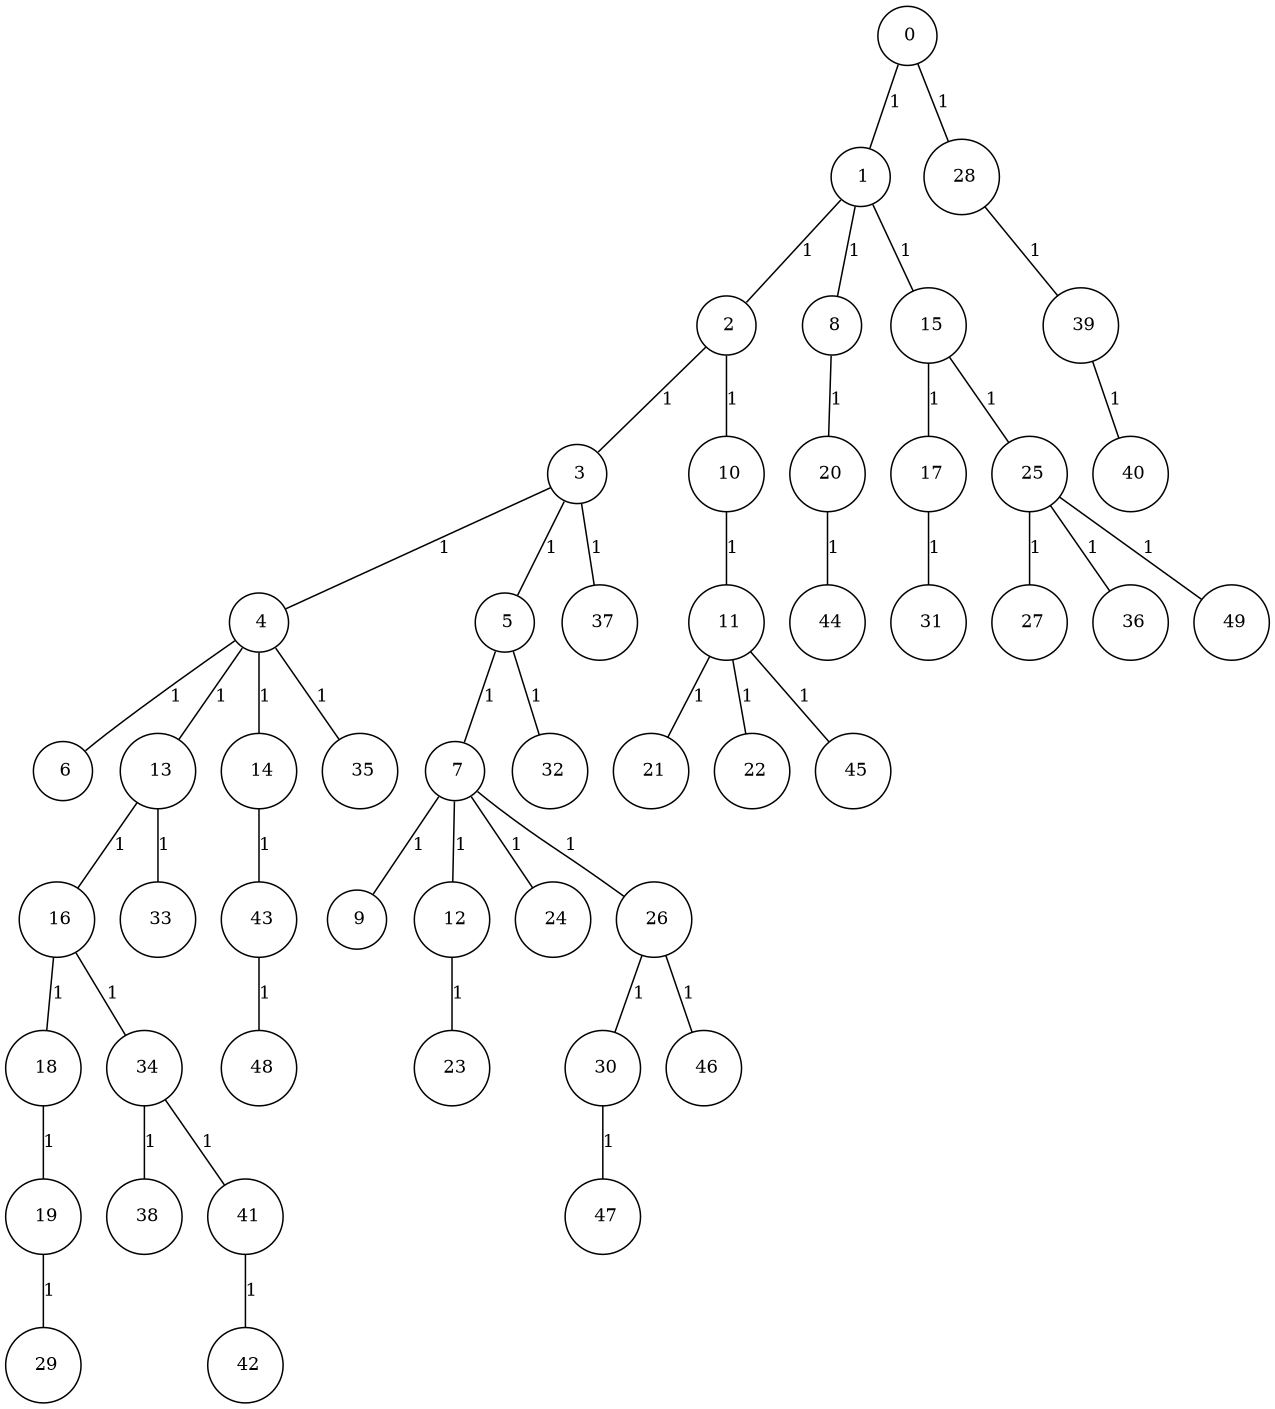 graph G {
size="8.5,11;"
ratio = "expand;"
fixedsize="true;"
overlap="scale;"
node[shape=circle,width=.12,hight=.12,fontsize=12]
edge[fontsize=12]

0[label=" 0" color=black, pos="0.33321661,0.06359124!"];
1[label=" 1" color=black, pos="0.8102663,0.338426!"];
2[label=" 2" color=black, pos="1.1510248,0.93824744!"];
3[label=" 3" color=black, pos="0.81665105,1.1525178!"];
4[label=" 4" color=black, pos="2.3160913,0.14807698!"];
5[label=" 5" color=black, pos="2.8732276,1.7265568!"];
6[label=" 6" color=black, pos="1.9233638,1.4123063!"];
7[label=" 7" color=black, pos="2.2804668,0.23504728!"];
8[label=" 8" color=black, pos="1.4740497,1.9690705!"];
9[label=" 9" color=black, pos="1.3618814,0.45570099!"];
10[label=" 10" color=black, pos="0.010617122,2.8671267!"];
11[label=" 11" color=black, pos="0.6756594,0.92181156!"];
12[label=" 12" color=black, pos="2.5280787,1.7514391!"];
13[label=" 13" color=black, pos="2.1252751,1.4611062!"];
14[label=" 14" color=black, pos="1.2911727,2.6992648!"];
15[label=" 15" color=black, pos="1.6681753,2.1853229!"];
16[label=" 16" color=black, pos="2.2329506,2.4265411!"];
17[label=" 17" color=black, pos="2.4618899,1.1077383!"];
18[label=" 18" color=black, pos="2.2761905,1.2997752!"];
19[label=" 19" color=black, pos="2.9945096,2.9436006!"];
20[label=" 20" color=black, pos="1.2914753,0.92389464!"];
21[label=" 21" color=black, pos="0.17303554,0.46538936!"];
22[label=" 22" color=black, pos="2.2584132,0.035847698!"];
23[label=" 23" color=black, pos="1.0989663,1.0688135!"];
24[label=" 24" color=black, pos="2.375564,1.9267491!"];
25[label=" 25" color=black, pos="0.37759663,0.30996092!"];
26[label=" 26" color=black, pos="1.0093524,0.60563698!"];
27[label=" 27" color=black, pos="2.8313229,0.52645028!"];
28[label=" 28" color=black, pos="1.2442772,2.5395486!"];
29[label=" 29" color=black, pos="0.83534571,2.881521!"];
30[label=" 30" color=black, pos="0.16959214,0.020347432!"];
31[label=" 31" color=black, pos="1.1385393,0.60047542!"];
32[label=" 32" color=black, pos="0.58451555,0.35155718!"];
33[label=" 33" color=black, pos="0.56171184,0.61589928!"];
34[label=" 34" color=black, pos="1.2712542,2.5749262!"];
35[label=" 35" color=black, pos="1.7707738,2.2253753!"];
36[label=" 36" color=black, pos="0.55172143,1.4323638!"];
37[label=" 37" color=black, pos="2.7698618,2.4808261!"];
38[label=" 38" color=black, pos="1.2312534,2.2080124!"];
39[label=" 39" color=black, pos="1.5903345,1.883896!"];
40[label=" 40" color=black, pos="1.3357123,0.13696218!"];
41[label=" 41" color=black, pos="0.89697126,2.4684884!"];
42[label=" 42" color=black, pos="0.97439771,2.2708026!"];
43[label=" 43" color=black, pos="1.1447911,0.76022254!"];
44[label=" 44" color=black, pos="0.26110167,0.083579706!"];
45[label=" 45" color=black, pos="0.50647108,2.9704174!"];
46[label=" 46" color=black, pos="0.065579279,2.1075172!"];
47[label=" 47" color=black, pos="0.98691755,2.8307638!"];
48[label=" 48" color=black, pos="2.2268664,1.220054!"];
49[label=" 49" color=black, pos="0.72058739,2.2920631!"];
0--1[label="1"]
0--28[label="1"]
1--2[label="1"]
1--8[label="1"]
1--15[label="1"]
2--3[label="1"]
2--10[label="1"]
3--4[label="1"]
3--5[label="1"]
3--37[label="1"]
4--6[label="1"]
4--13[label="1"]
4--14[label="1"]
4--35[label="1"]
5--7[label="1"]
5--32[label="1"]
7--9[label="1"]
7--12[label="1"]
7--24[label="1"]
7--26[label="1"]
8--20[label="1"]
10--11[label="1"]
11--21[label="1"]
11--22[label="1"]
11--45[label="1"]
12--23[label="1"]
13--16[label="1"]
13--33[label="1"]
14--43[label="1"]
15--17[label="1"]
15--25[label="1"]
16--18[label="1"]
16--34[label="1"]
17--31[label="1"]
18--19[label="1"]
19--29[label="1"]
20--44[label="1"]
25--27[label="1"]
25--36[label="1"]
25--49[label="1"]
26--30[label="1"]
26--46[label="1"]
28--39[label="1"]
30--47[label="1"]
34--38[label="1"]
34--41[label="1"]
39--40[label="1"]
41--42[label="1"]
43--48[label="1"]

}
